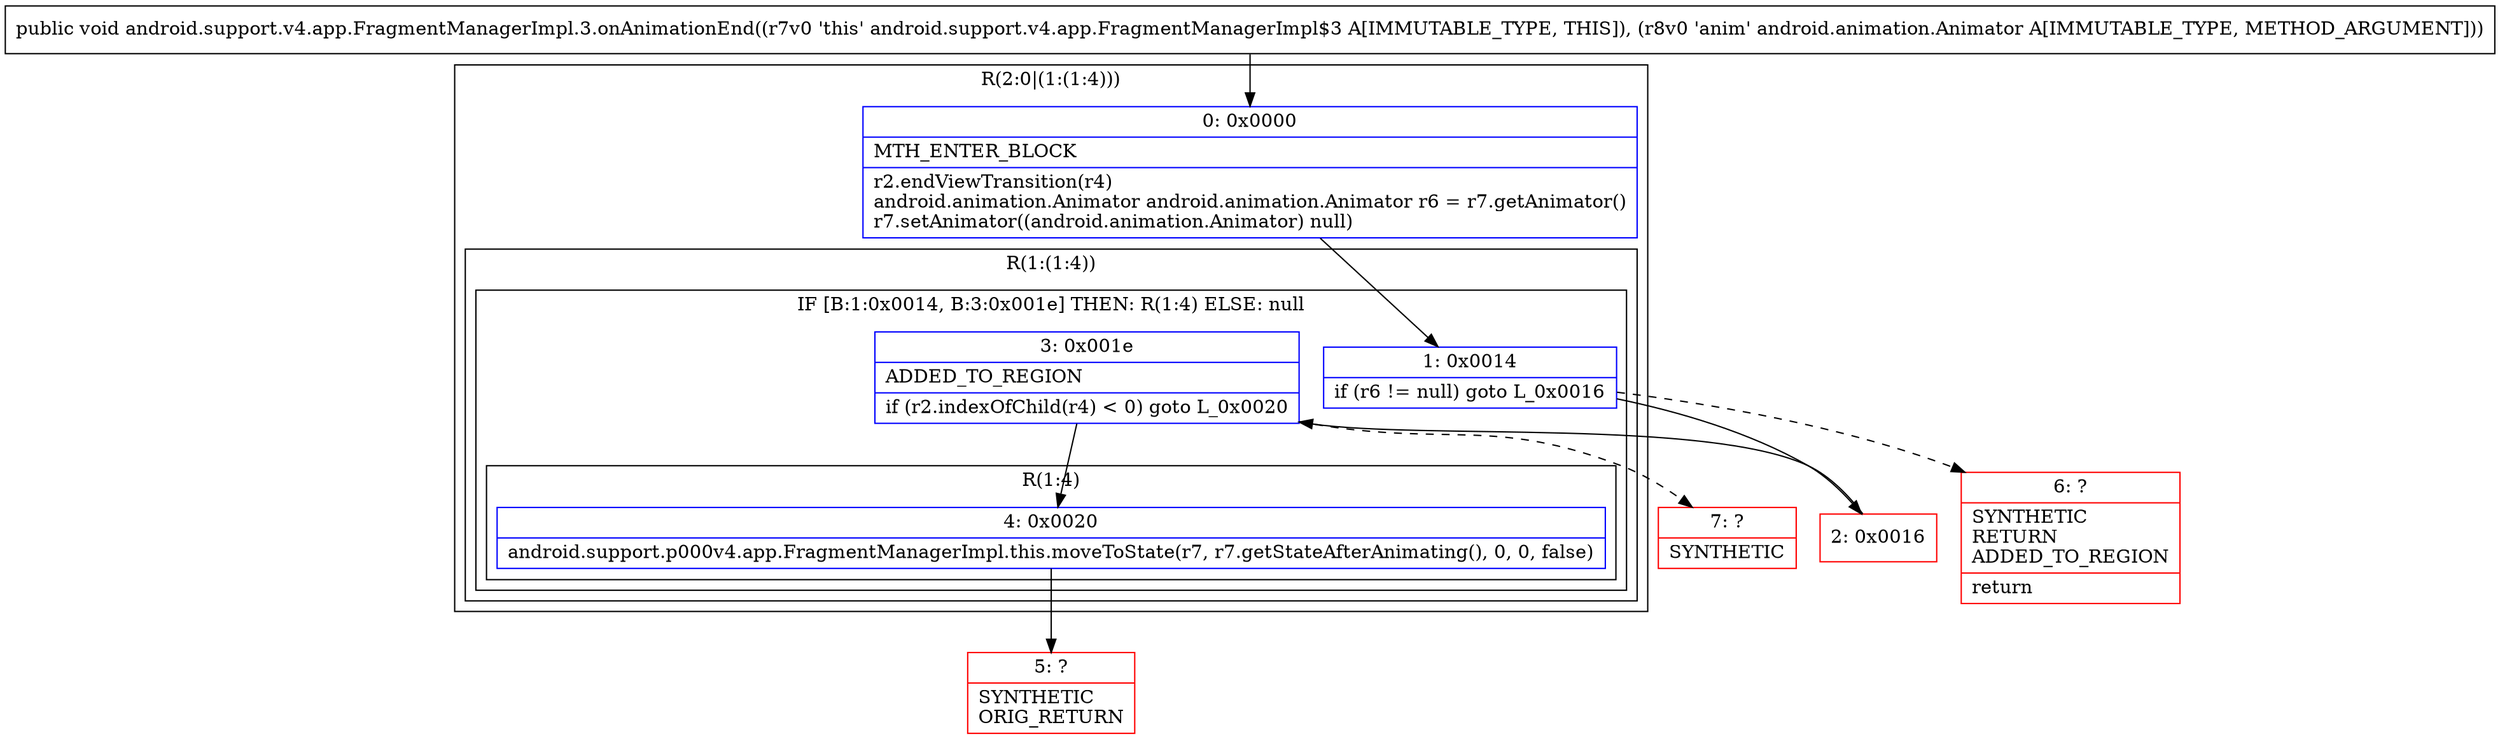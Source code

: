 digraph "CFG forandroid.support.v4.app.FragmentManagerImpl.3.onAnimationEnd(Landroid\/animation\/Animator;)V" {
subgraph cluster_Region_554742277 {
label = "R(2:0|(1:(1:4)))";
node [shape=record,color=blue];
Node_0 [shape=record,label="{0\:\ 0x0000|MTH_ENTER_BLOCK\l|r2.endViewTransition(r4)\landroid.animation.Animator android.animation.Animator r6 = r7.getAnimator()\lr7.setAnimator((android.animation.Animator) null)\l}"];
subgraph cluster_Region_1538270038 {
label = "R(1:(1:4))";
node [shape=record,color=blue];
subgraph cluster_IfRegion_1817095979 {
label = "IF [B:1:0x0014, B:3:0x001e] THEN: R(1:4) ELSE: null";
node [shape=record,color=blue];
Node_1 [shape=record,label="{1\:\ 0x0014|if (r6 != null) goto L_0x0016\l}"];
Node_3 [shape=record,label="{3\:\ 0x001e|ADDED_TO_REGION\l|if (r2.indexOfChild(r4) \< 0) goto L_0x0020\l}"];
subgraph cluster_Region_1717085214 {
label = "R(1:4)";
node [shape=record,color=blue];
Node_4 [shape=record,label="{4\:\ 0x0020|android.support.p000v4.app.FragmentManagerImpl.this.moveToState(r7, r7.getStateAfterAnimating(), 0, 0, false)\l}"];
}
}
}
}
Node_2 [shape=record,color=red,label="{2\:\ 0x0016}"];
Node_5 [shape=record,color=red,label="{5\:\ ?|SYNTHETIC\lORIG_RETURN\l}"];
Node_6 [shape=record,color=red,label="{6\:\ ?|SYNTHETIC\lRETURN\lADDED_TO_REGION\l|return\l}"];
Node_7 [shape=record,color=red,label="{7\:\ ?|SYNTHETIC\l}"];
MethodNode[shape=record,label="{public void android.support.v4.app.FragmentManagerImpl.3.onAnimationEnd((r7v0 'this' android.support.v4.app.FragmentManagerImpl$3 A[IMMUTABLE_TYPE, THIS]), (r8v0 'anim' android.animation.Animator A[IMMUTABLE_TYPE, METHOD_ARGUMENT])) }"];
MethodNode -> Node_0;
Node_0 -> Node_1;
Node_1 -> Node_2;
Node_1 -> Node_6[style=dashed];
Node_3 -> Node_4;
Node_3 -> Node_7[style=dashed];
Node_4 -> Node_5;
Node_2 -> Node_3;
}


